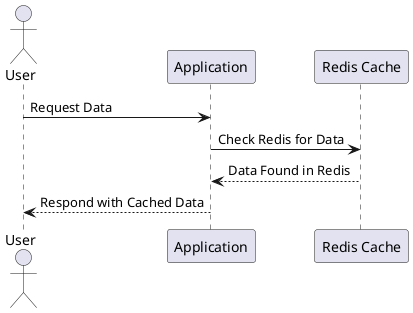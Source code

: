 @startuml RedisSequenceDiagram

actor User
participant Application as "Application"
participant RedisCache as "Redis Cache"

User -> Application: Request Data
Application -> RedisCache: Check Redis for Data
RedisCache --> Application: Data Found in Redis
Application --> User: Respond with Cached Data

@enduml

